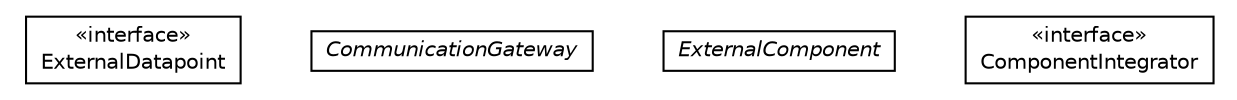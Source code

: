#!/usr/local/bin/dot
#
# Class diagram 
# Generated by UMLGraph version R5_6-24-gf6e263 (http://www.umlgraph.org/)
#

digraph G {
	edge [fontname="Helvetica",fontsize=10,labelfontname="Helvetica",labelfontsize=10];
	node [fontname="Helvetica",fontsize=10,shape=plaintext];
	nodesep=0.25;
	ranksep=0.5;
	// org.universAAL.lddi.abstraction.ExternalDatapoint
	c792090 [label=<<table title="org.universAAL.lddi.abstraction.ExternalDatapoint" border="0" cellborder="1" cellspacing="0" cellpadding="2" port="p" href="./ExternalDatapoint.html">
		<tr><td><table border="0" cellspacing="0" cellpadding="1">
<tr><td align="center" balign="center"> &#171;interface&#187; </td></tr>
<tr><td align="center" balign="center"> ExternalDatapoint </td></tr>
		</table></td></tr>
		</table>>, URL="./ExternalDatapoint.html", fontname="Helvetica", fontcolor="black", fontsize=10.0];
	// org.universAAL.lddi.abstraction.CommunicationGateway
	c792091 [label=<<table title="org.universAAL.lddi.abstraction.CommunicationGateway" border="0" cellborder="1" cellspacing="0" cellpadding="2" port="p" href="./CommunicationGateway.html">
		<tr><td><table border="0" cellspacing="0" cellpadding="1">
<tr><td align="center" balign="center"><font face="Helvetica-Oblique"> CommunicationGateway </font></td></tr>
		</table></td></tr>
		</table>>, URL="./CommunicationGateway.html", fontname="Helvetica", fontcolor="black", fontsize=10.0];
	// org.universAAL.lddi.abstraction.ExternalComponent
	c792092 [label=<<table title="org.universAAL.lddi.abstraction.ExternalComponent" border="0" cellborder="1" cellspacing="0" cellpadding="2" port="p" href="./ExternalComponent.html">
		<tr><td><table border="0" cellspacing="0" cellpadding="1">
<tr><td align="center" balign="center"><font face="Helvetica-Oblique"> ExternalComponent </font></td></tr>
		</table></td></tr>
		</table>>, URL="./ExternalComponent.html", fontname="Helvetica", fontcolor="black", fontsize=10.0];
	// org.universAAL.lddi.abstraction.ComponentIntegrator
	c792093 [label=<<table title="org.universAAL.lddi.abstraction.ComponentIntegrator" border="0" cellborder="1" cellspacing="0" cellpadding="2" port="p" href="./ComponentIntegrator.html">
		<tr><td><table border="0" cellspacing="0" cellpadding="1">
<tr><td align="center" balign="center"> &#171;interface&#187; </td></tr>
<tr><td align="center" balign="center"> ComponentIntegrator </td></tr>
		</table></td></tr>
		</table>>, URL="./ComponentIntegrator.html", fontname="Helvetica", fontcolor="black", fontsize=10.0];
}

